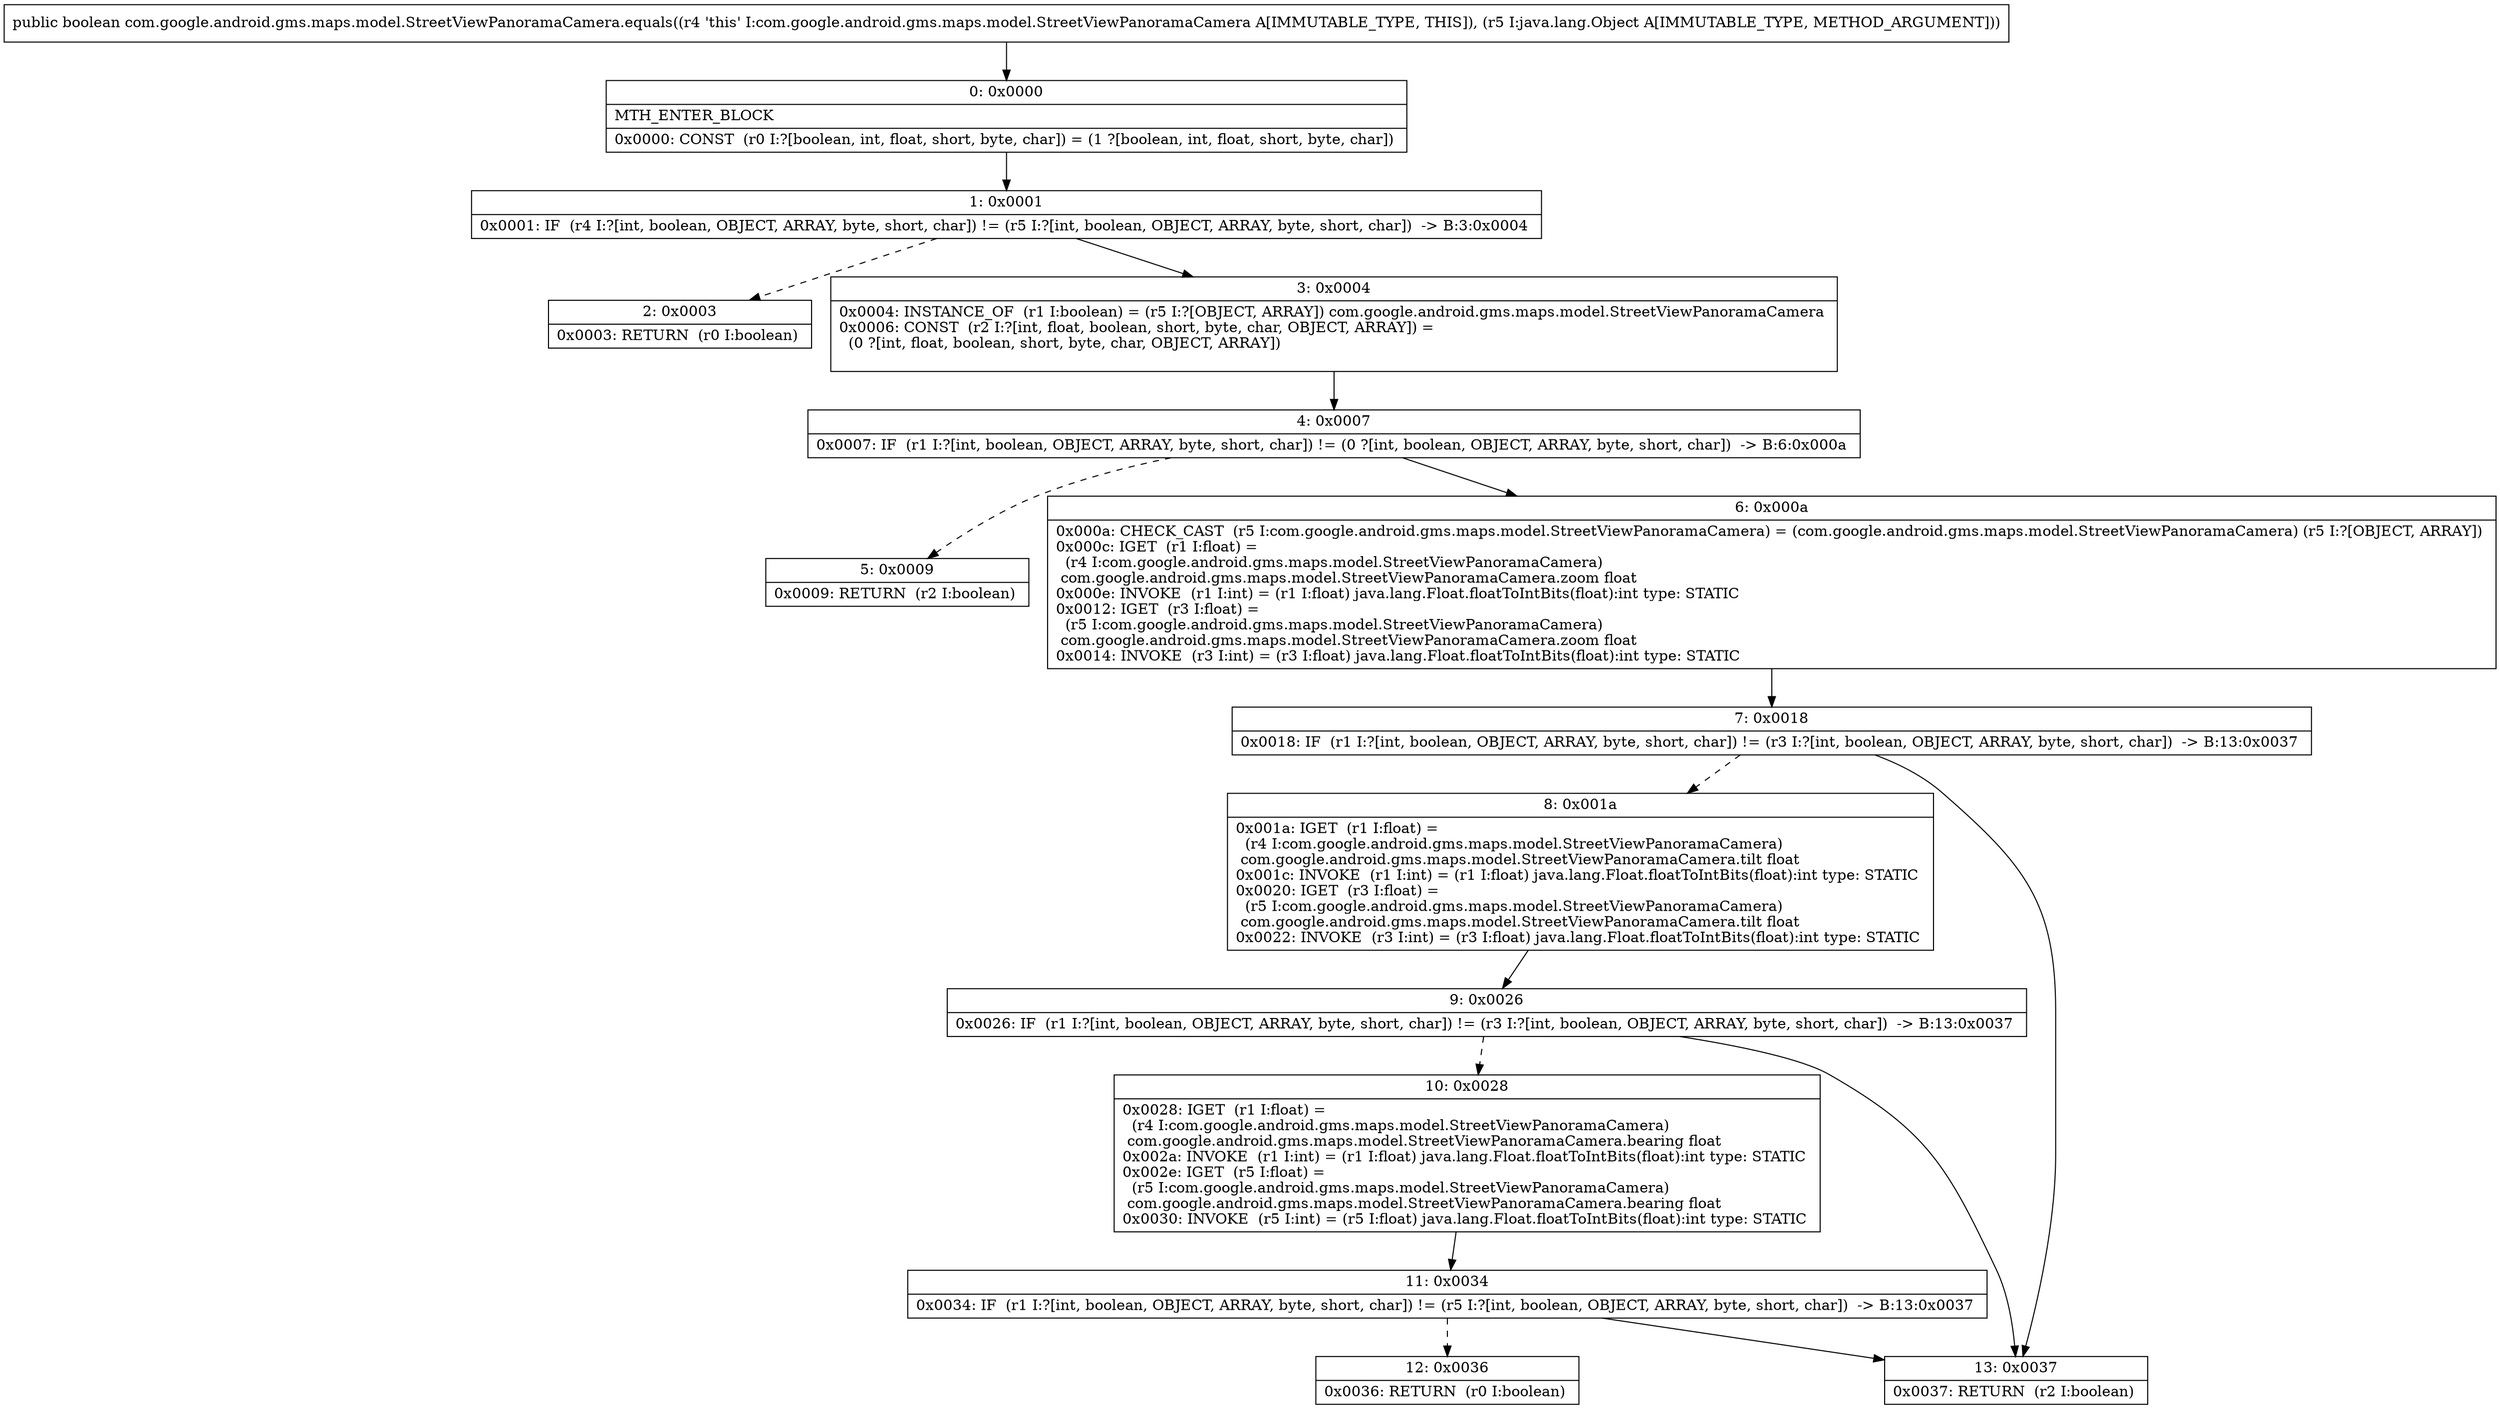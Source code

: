digraph "CFG forcom.google.android.gms.maps.model.StreetViewPanoramaCamera.equals(Ljava\/lang\/Object;)Z" {
Node_0 [shape=record,label="{0\:\ 0x0000|MTH_ENTER_BLOCK\l|0x0000: CONST  (r0 I:?[boolean, int, float, short, byte, char]) = (1 ?[boolean, int, float, short, byte, char]) \l}"];
Node_1 [shape=record,label="{1\:\ 0x0001|0x0001: IF  (r4 I:?[int, boolean, OBJECT, ARRAY, byte, short, char]) != (r5 I:?[int, boolean, OBJECT, ARRAY, byte, short, char])  \-\> B:3:0x0004 \l}"];
Node_2 [shape=record,label="{2\:\ 0x0003|0x0003: RETURN  (r0 I:boolean) \l}"];
Node_3 [shape=record,label="{3\:\ 0x0004|0x0004: INSTANCE_OF  (r1 I:boolean) = (r5 I:?[OBJECT, ARRAY]) com.google.android.gms.maps.model.StreetViewPanoramaCamera \l0x0006: CONST  (r2 I:?[int, float, boolean, short, byte, char, OBJECT, ARRAY]) = \l  (0 ?[int, float, boolean, short, byte, char, OBJECT, ARRAY])\l \l}"];
Node_4 [shape=record,label="{4\:\ 0x0007|0x0007: IF  (r1 I:?[int, boolean, OBJECT, ARRAY, byte, short, char]) != (0 ?[int, boolean, OBJECT, ARRAY, byte, short, char])  \-\> B:6:0x000a \l}"];
Node_5 [shape=record,label="{5\:\ 0x0009|0x0009: RETURN  (r2 I:boolean) \l}"];
Node_6 [shape=record,label="{6\:\ 0x000a|0x000a: CHECK_CAST  (r5 I:com.google.android.gms.maps.model.StreetViewPanoramaCamera) = (com.google.android.gms.maps.model.StreetViewPanoramaCamera) (r5 I:?[OBJECT, ARRAY]) \l0x000c: IGET  (r1 I:float) = \l  (r4 I:com.google.android.gms.maps.model.StreetViewPanoramaCamera)\l com.google.android.gms.maps.model.StreetViewPanoramaCamera.zoom float \l0x000e: INVOKE  (r1 I:int) = (r1 I:float) java.lang.Float.floatToIntBits(float):int type: STATIC \l0x0012: IGET  (r3 I:float) = \l  (r5 I:com.google.android.gms.maps.model.StreetViewPanoramaCamera)\l com.google.android.gms.maps.model.StreetViewPanoramaCamera.zoom float \l0x0014: INVOKE  (r3 I:int) = (r3 I:float) java.lang.Float.floatToIntBits(float):int type: STATIC \l}"];
Node_7 [shape=record,label="{7\:\ 0x0018|0x0018: IF  (r1 I:?[int, boolean, OBJECT, ARRAY, byte, short, char]) != (r3 I:?[int, boolean, OBJECT, ARRAY, byte, short, char])  \-\> B:13:0x0037 \l}"];
Node_8 [shape=record,label="{8\:\ 0x001a|0x001a: IGET  (r1 I:float) = \l  (r4 I:com.google.android.gms.maps.model.StreetViewPanoramaCamera)\l com.google.android.gms.maps.model.StreetViewPanoramaCamera.tilt float \l0x001c: INVOKE  (r1 I:int) = (r1 I:float) java.lang.Float.floatToIntBits(float):int type: STATIC \l0x0020: IGET  (r3 I:float) = \l  (r5 I:com.google.android.gms.maps.model.StreetViewPanoramaCamera)\l com.google.android.gms.maps.model.StreetViewPanoramaCamera.tilt float \l0x0022: INVOKE  (r3 I:int) = (r3 I:float) java.lang.Float.floatToIntBits(float):int type: STATIC \l}"];
Node_9 [shape=record,label="{9\:\ 0x0026|0x0026: IF  (r1 I:?[int, boolean, OBJECT, ARRAY, byte, short, char]) != (r3 I:?[int, boolean, OBJECT, ARRAY, byte, short, char])  \-\> B:13:0x0037 \l}"];
Node_10 [shape=record,label="{10\:\ 0x0028|0x0028: IGET  (r1 I:float) = \l  (r4 I:com.google.android.gms.maps.model.StreetViewPanoramaCamera)\l com.google.android.gms.maps.model.StreetViewPanoramaCamera.bearing float \l0x002a: INVOKE  (r1 I:int) = (r1 I:float) java.lang.Float.floatToIntBits(float):int type: STATIC \l0x002e: IGET  (r5 I:float) = \l  (r5 I:com.google.android.gms.maps.model.StreetViewPanoramaCamera)\l com.google.android.gms.maps.model.StreetViewPanoramaCamera.bearing float \l0x0030: INVOKE  (r5 I:int) = (r5 I:float) java.lang.Float.floatToIntBits(float):int type: STATIC \l}"];
Node_11 [shape=record,label="{11\:\ 0x0034|0x0034: IF  (r1 I:?[int, boolean, OBJECT, ARRAY, byte, short, char]) != (r5 I:?[int, boolean, OBJECT, ARRAY, byte, short, char])  \-\> B:13:0x0037 \l}"];
Node_12 [shape=record,label="{12\:\ 0x0036|0x0036: RETURN  (r0 I:boolean) \l}"];
Node_13 [shape=record,label="{13\:\ 0x0037|0x0037: RETURN  (r2 I:boolean) \l}"];
MethodNode[shape=record,label="{public boolean com.google.android.gms.maps.model.StreetViewPanoramaCamera.equals((r4 'this' I:com.google.android.gms.maps.model.StreetViewPanoramaCamera A[IMMUTABLE_TYPE, THIS]), (r5 I:java.lang.Object A[IMMUTABLE_TYPE, METHOD_ARGUMENT])) }"];
MethodNode -> Node_0;
Node_0 -> Node_1;
Node_1 -> Node_2[style=dashed];
Node_1 -> Node_3;
Node_3 -> Node_4;
Node_4 -> Node_5[style=dashed];
Node_4 -> Node_6;
Node_6 -> Node_7;
Node_7 -> Node_8[style=dashed];
Node_7 -> Node_13;
Node_8 -> Node_9;
Node_9 -> Node_10[style=dashed];
Node_9 -> Node_13;
Node_10 -> Node_11;
Node_11 -> Node_12[style=dashed];
Node_11 -> Node_13;
}

